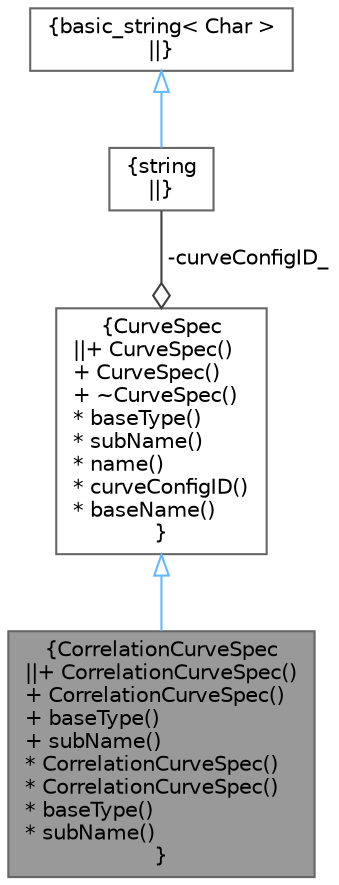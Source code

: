 digraph "CorrelationCurveSpec"
{
 // INTERACTIVE_SVG=YES
 // LATEX_PDF_SIZE
  bgcolor="transparent";
  edge [fontname=Helvetica,fontsize=10,labelfontname=Helvetica,labelfontsize=10];
  node [fontname=Helvetica,fontsize=10,shape=box,height=0.2,width=0.4];
  Node1 [label="{CorrelationCurveSpec\n||+ CorrelationCurveSpec()\l+ CorrelationCurveSpec()\l+ baseType()\l+ subName()\l* CorrelationCurveSpec()\l* CorrelationCurveSpec()\l* baseType()\l* subName()\l}",height=0.2,width=0.4,color="gray40", fillcolor="grey60", style="filled", fontcolor="black",tooltip="Correlation curve description."];
  Node2 -> Node1 [dir="back",color="steelblue1",style="solid",arrowtail="onormal"];
  Node2 [label="{CurveSpec\n||+ CurveSpec()\l+ CurveSpec()\l+ ~CurveSpec()\l* baseType()\l* subName()\l* name()\l* curveConfigID()\l* baseName()\l}",height=0.2,width=0.4,color="gray40", fillcolor="white", style="filled",URL="$classore_1_1data_1_1_curve_spec.html",tooltip="Curve Specification."];
  Node3 -> Node2 [color="grey25",style="solid",label=" -curveConfigID_" ,arrowhead="odiamond"];
  Node3 [label="{string\n||}",height=0.2,width=0.4,color="gray40", fillcolor="white", style="filled",tooltip=" "];
  Node4 -> Node3 [dir="back",color="steelblue1",style="solid",arrowtail="onormal"];
  Node4 [label="{basic_string\< Char \>\n||}",height=0.2,width=0.4,color="gray40", fillcolor="white", style="filled",tooltip=" "];
}
